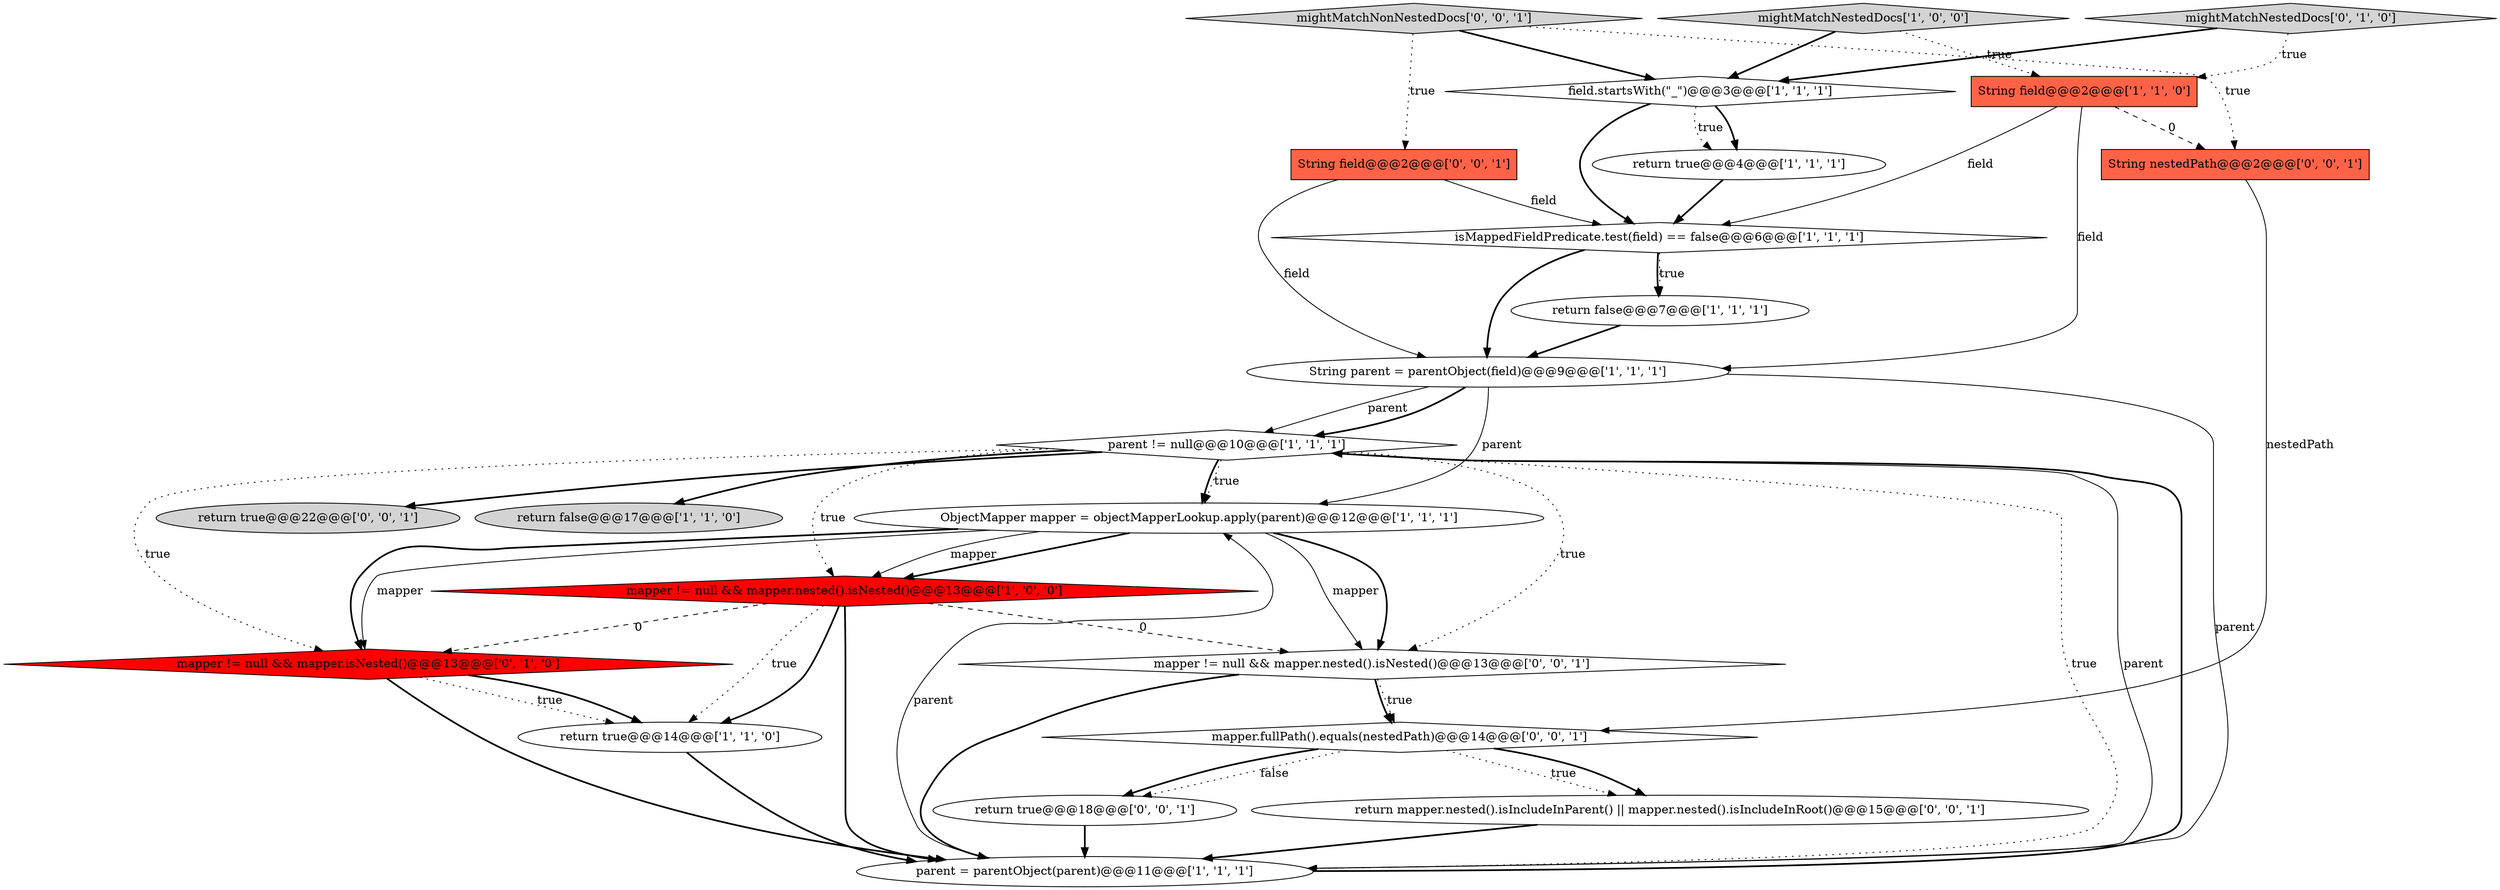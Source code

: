 digraph {
7 [style = filled, label = "parent != null@@@10@@@['1', '1', '1']", fillcolor = white, shape = diamond image = "AAA0AAABBB1BBB"];
8 [style = filled, label = "isMappedFieldPredicate.test(field) == false@@@6@@@['1', '1', '1']", fillcolor = white, shape = diamond image = "AAA0AAABBB1BBB"];
16 [style = filled, label = "String field@@@2@@@['0', '0', '1']", fillcolor = tomato, shape = box image = "AAA0AAABBB3BBB"];
3 [style = filled, label = "ObjectMapper mapper = objectMapperLookup.apply(parent)@@@12@@@['1', '1', '1']", fillcolor = white, shape = ellipse image = "AAA0AAABBB1BBB"];
19 [style = filled, label = "String nestedPath@@@2@@@['0', '0', '1']", fillcolor = tomato, shape = box image = "AAA0AAABBB3BBB"];
11 [style = filled, label = "String parent = parentObject(field)@@@9@@@['1', '1', '1']", fillcolor = white, shape = ellipse image = "AAA0AAABBB1BBB"];
4 [style = filled, label = "mapper != null && mapper.nested().isNested()@@@13@@@['1', '0', '0']", fillcolor = red, shape = diamond image = "AAA1AAABBB1BBB"];
10 [style = filled, label = "mightMatchNestedDocs['1', '0', '0']", fillcolor = lightgray, shape = diamond image = "AAA0AAABBB1BBB"];
14 [style = filled, label = "mightMatchNestedDocs['0', '1', '0']", fillcolor = lightgray, shape = diamond image = "AAA0AAABBB2BBB"];
18 [style = filled, label = "mightMatchNonNestedDocs['0', '0', '1']", fillcolor = lightgray, shape = diamond image = "AAA0AAABBB3BBB"];
20 [style = filled, label = "return mapper.nested().isIncludeInParent() || mapper.nested().isIncludeInRoot()@@@15@@@['0', '0', '1']", fillcolor = white, shape = ellipse image = "AAA0AAABBB3BBB"];
22 [style = filled, label = "return true@@@22@@@['0', '0', '1']", fillcolor = lightgray, shape = ellipse image = "AAA0AAABBB3BBB"];
17 [style = filled, label = "return true@@@18@@@['0', '0', '1']", fillcolor = white, shape = ellipse image = "AAA0AAABBB3BBB"];
21 [style = filled, label = "mapper.fullPath().equals(nestedPath)@@@14@@@['0', '0', '1']", fillcolor = white, shape = diamond image = "AAA0AAABBB3BBB"];
9 [style = filled, label = "return false@@@7@@@['1', '1', '1']", fillcolor = white, shape = ellipse image = "AAA0AAABBB1BBB"];
1 [style = filled, label = "parent = parentObject(parent)@@@11@@@['1', '1', '1']", fillcolor = white, shape = ellipse image = "AAA0AAABBB1BBB"];
6 [style = filled, label = "return false@@@17@@@['1', '1', '0']", fillcolor = lightgray, shape = ellipse image = "AAA0AAABBB1BBB"];
5 [style = filled, label = "return true@@@14@@@['1', '1', '0']", fillcolor = white, shape = ellipse image = "AAA0AAABBB1BBB"];
12 [style = filled, label = "field.startsWith(\"_\")@@@3@@@['1', '1', '1']", fillcolor = white, shape = diamond image = "AAA0AAABBB1BBB"];
2 [style = filled, label = "String field@@@2@@@['1', '1', '0']", fillcolor = tomato, shape = box image = "AAA0AAABBB1BBB"];
0 [style = filled, label = "return true@@@4@@@['1', '1', '1']", fillcolor = white, shape = ellipse image = "AAA0AAABBB1BBB"];
13 [style = filled, label = "mapper != null && mapper.isNested()@@@13@@@['0', '1', '0']", fillcolor = red, shape = diamond image = "AAA1AAABBB2BBB"];
15 [style = filled, label = "mapper != null && mapper.nested().isNested()@@@13@@@['0', '0', '1']", fillcolor = white, shape = diamond image = "AAA0AAABBB3BBB"];
3->13 [style = solid, label="mapper"];
4->5 [style = dotted, label="true"];
14->2 [style = dotted, label="true"];
2->19 [style = dashed, label="0"];
21->20 [style = dotted, label="true"];
9->11 [style = bold, label=""];
3->15 [style = solid, label="mapper"];
17->1 [style = bold, label=""];
18->16 [style = dotted, label="true"];
2->11 [style = solid, label="field"];
21->17 [style = dotted, label="false"];
2->8 [style = solid, label="field"];
15->21 [style = bold, label=""];
7->13 [style = dotted, label="true"];
18->19 [style = dotted, label="true"];
18->12 [style = bold, label=""];
13->5 [style = dotted, label="true"];
3->15 [style = bold, label=""];
1->7 [style = solid, label="parent"];
20->1 [style = bold, label=""];
15->21 [style = dotted, label="true"];
12->0 [style = bold, label=""];
7->15 [style = dotted, label="true"];
1->7 [style = bold, label=""];
3->4 [style = bold, label=""];
7->3 [style = bold, label=""];
13->1 [style = bold, label=""];
19->21 [style = solid, label="nestedPath"];
5->1 [style = bold, label=""];
7->22 [style = bold, label=""];
21->20 [style = bold, label=""];
10->2 [style = dotted, label="true"];
7->3 [style = dotted, label="true"];
16->11 [style = solid, label="field"];
12->8 [style = bold, label=""];
10->12 [style = bold, label=""];
4->15 [style = dashed, label="0"];
14->12 [style = bold, label=""];
7->4 [style = dotted, label="true"];
16->8 [style = solid, label="field"];
0->8 [style = bold, label=""];
8->9 [style = bold, label=""];
7->6 [style = bold, label=""];
11->1 [style = solid, label="parent"];
12->0 [style = dotted, label="true"];
11->7 [style = solid, label="parent"];
3->13 [style = bold, label=""];
13->5 [style = bold, label=""];
1->3 [style = solid, label="parent"];
4->1 [style = bold, label=""];
3->4 [style = solid, label="mapper"];
8->9 [style = dotted, label="true"];
4->13 [style = dashed, label="0"];
7->1 [style = dotted, label="true"];
8->11 [style = bold, label=""];
4->5 [style = bold, label=""];
21->17 [style = bold, label=""];
11->7 [style = bold, label=""];
11->3 [style = solid, label="parent"];
15->1 [style = bold, label=""];
}
